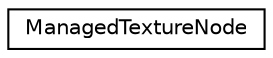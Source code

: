 digraph "Graphical Class Hierarchy"
{
  edge [fontname="Helvetica",fontsize="10",labelfontname="Helvetica",labelfontsize="10"];
  node [fontname="Helvetica",fontsize="10",shape=record];
  rankdir="LR";
  Node0 [label="ManagedTextureNode",height=0.2,width=0.4,color="black", fillcolor="white", style="filled",URL="$classManagedTextureNode.html",tooltip="Node that contains a reference counted texture. "];
}
